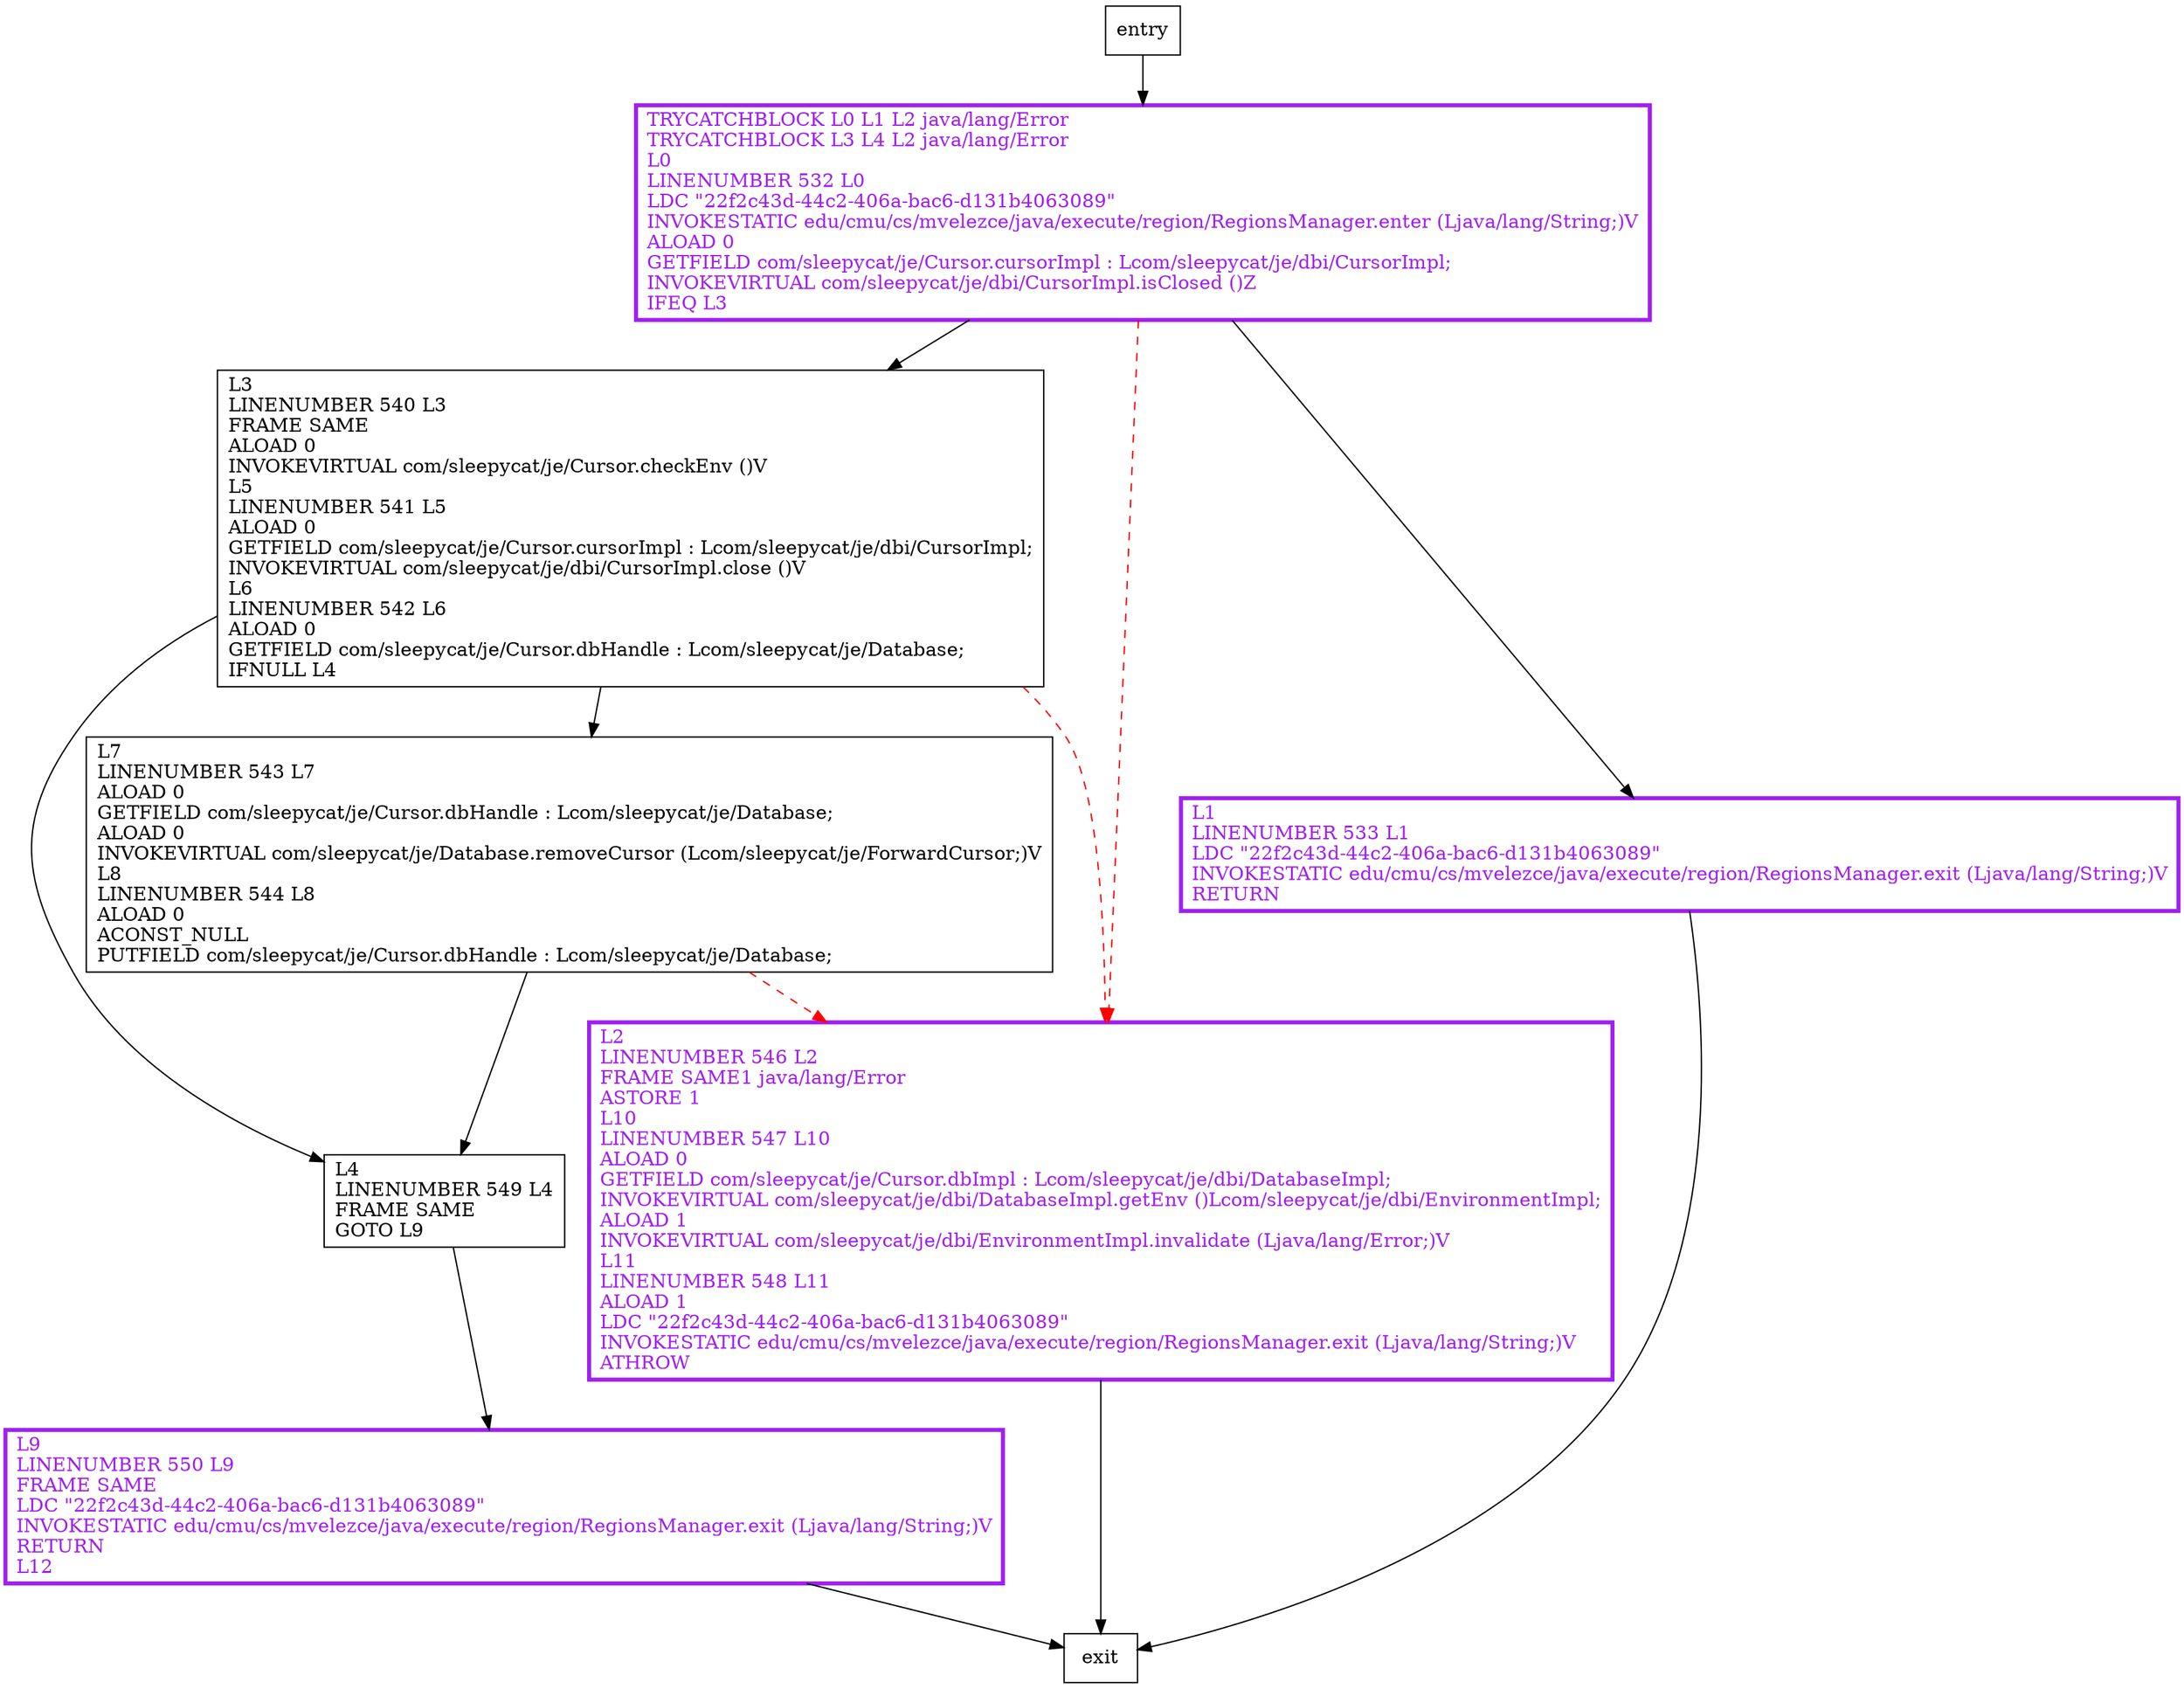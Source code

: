 digraph close {
node [shape=record];
32861556 [label="L3\lLINENUMBER 540 L3\lFRAME SAME\lALOAD 0\lINVOKEVIRTUAL com/sleepycat/je/Cursor.checkEnv ()V\lL5\lLINENUMBER 541 L5\lALOAD 0\lGETFIELD com/sleepycat/je/Cursor.cursorImpl : Lcom/sleepycat/je/dbi/CursorImpl;\lINVOKEVIRTUAL com/sleepycat/je/dbi/CursorImpl.close ()V\lL6\lLINENUMBER 542 L6\lALOAD 0\lGETFIELD com/sleepycat/je/Cursor.dbHandle : Lcom/sleepycat/je/Database;\lIFNULL L4\l"];
231248914 [label="L2\lLINENUMBER 546 L2\lFRAME SAME1 java/lang/Error\lASTORE 1\lL10\lLINENUMBER 547 L10\lALOAD 0\lGETFIELD com/sleepycat/je/Cursor.dbImpl : Lcom/sleepycat/je/dbi/DatabaseImpl;\lINVOKEVIRTUAL com/sleepycat/je/dbi/DatabaseImpl.getEnv ()Lcom/sleepycat/je/dbi/EnvironmentImpl;\lALOAD 1\lINVOKEVIRTUAL com/sleepycat/je/dbi/EnvironmentImpl.invalidate (Ljava/lang/Error;)V\lL11\lLINENUMBER 548 L11\lALOAD 1\lLDC \"22f2c43d-44c2-406a-bac6-d131b4063089\"\lINVOKESTATIC edu/cmu/cs/mvelezce/java/execute/region/RegionsManager.exit (Ljava/lang/String;)V\lATHROW\l"];
8488426 [label="TRYCATCHBLOCK L0 L1 L2 java/lang/Error\lTRYCATCHBLOCK L3 L4 L2 java/lang/Error\lL0\lLINENUMBER 532 L0\lLDC \"22f2c43d-44c2-406a-bac6-d131b4063089\"\lINVOKESTATIC edu/cmu/cs/mvelezce/java/execute/region/RegionsManager.enter (Ljava/lang/String;)V\lALOAD 0\lGETFIELD com/sleepycat/je/Cursor.cursorImpl : Lcom/sleepycat/je/dbi/CursorImpl;\lINVOKEVIRTUAL com/sleepycat/je/dbi/CursorImpl.isClosed ()Z\lIFEQ L3\l"];
232195701 [label="L4\lLINENUMBER 549 L4\lFRAME SAME\lGOTO L9\l"];
1682482192 [label="L1\lLINENUMBER 533 L1\lLDC \"22f2c43d-44c2-406a-bac6-d131b4063089\"\lINVOKESTATIC edu/cmu/cs/mvelezce/java/execute/region/RegionsManager.exit (Ljava/lang/String;)V\lRETURN\l"];
1707029102 [label="L9\lLINENUMBER 550 L9\lFRAME SAME\lLDC \"22f2c43d-44c2-406a-bac6-d131b4063089\"\lINVOKESTATIC edu/cmu/cs/mvelezce/java/execute/region/RegionsManager.exit (Ljava/lang/String;)V\lRETURN\lL12\l"];
740183035 [label="L7\lLINENUMBER 543 L7\lALOAD 0\lGETFIELD com/sleepycat/je/Cursor.dbHandle : Lcom/sleepycat/je/Database;\lALOAD 0\lINVOKEVIRTUAL com/sleepycat/je/Database.removeCursor (Lcom/sleepycat/je/ForwardCursor;)V\lL8\lLINENUMBER 544 L8\lALOAD 0\lACONST_NULL\lPUTFIELD com/sleepycat/je/Cursor.dbHandle : Lcom/sleepycat/je/Database;\l"];
entry;
exit;
32861556 -> 231248914 [style=dashed, color=red]
32861556 -> 232195701
32861556 -> 740183035
entry -> 8488426
231248914 -> exit
8488426 -> 32861556
8488426 -> 231248914 [style=dashed, color=red]
8488426 -> 1682482192
232195701 -> 1707029102
1682482192 -> exit
1707029102 -> exit
740183035 -> 231248914 [style=dashed, color=red]
740183035 -> 232195701
231248914[fontcolor="purple", penwidth=3, color="purple"];
8488426[fontcolor="purple", penwidth=3, color="purple"];
1682482192[fontcolor="purple", penwidth=3, color="purple"];
1707029102[fontcolor="purple", penwidth=3, color="purple"];
}

